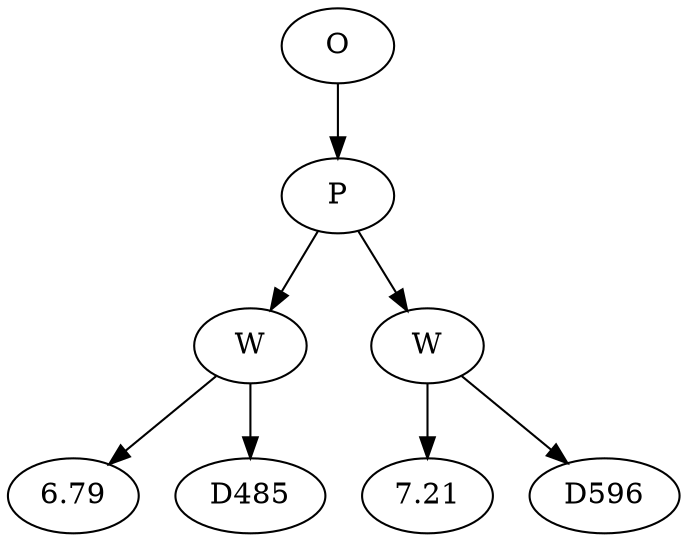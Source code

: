 // Tree
digraph {
	3193390 [label=O]
	3193391 [label=P]
	3193390 -> 3193391
	3193392 [label=W]
	3193391 -> 3193392
	3193393 [label=6.79]
	3193392 -> 3193393
	3193394 [label=D485]
	3193392 -> 3193394
	3193395 [label=W]
	3193391 -> 3193395
	3193396 [label=7.21]
	3193395 -> 3193396
	3193397 [label=D596]
	3193395 -> 3193397
}
